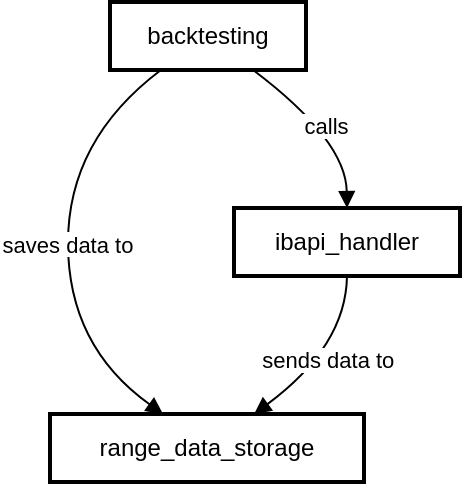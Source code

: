<mxfile version="24.6.4" type="github">
  <diagram name="Page-1" id="eCXJw-1XV3CSuf91wGPj">
    <mxGraphModel>
      <root>
        <mxCell id="0" />
        <mxCell id="1" parent="0" />
        <mxCell id="2" value="backtesting" style="whiteSpace=wrap;strokeWidth=2;" vertex="1" parent="1">
          <mxGeometry x="68" width="98" height="34" as="geometry" />
        </mxCell>
        <mxCell id="3" value="ibapi_handler" style="whiteSpace=wrap;strokeWidth=2;" vertex="1" parent="1">
          <mxGeometry x="130" y="103" width="113" height="34" as="geometry" />
        </mxCell>
        <mxCell id="4" value="range_data_storage" style="whiteSpace=wrap;strokeWidth=2;" vertex="1" parent="1">
          <mxGeometry x="38" y="206" width="157" height="34" as="geometry" />
        </mxCell>
        <mxCell id="5" value="calls" style="curved=1;startArrow=none;endArrow=block;exitX=0.73;exitY=1;entryX=0.5;entryY=0;" edge="1" parent="1" source="2" target="3">
          <mxGeometry relative="1" as="geometry">
            <Array as="points">
              <mxPoint x="186" y="69" />
            </Array>
          </mxGeometry>
        </mxCell>
        <mxCell id="6" value="saves data to" style="curved=1;startArrow=none;endArrow=block;exitX=0.26;exitY=1;entryX=0.36;entryY=0;" edge="1" parent="1" source="2" target="4">
          <mxGeometry relative="1" as="geometry">
            <Array as="points">
              <mxPoint x="47" y="69" />
              <mxPoint x="47" y="172" />
            </Array>
          </mxGeometry>
        </mxCell>
        <mxCell id="7" value="sends data to" style="curved=1;startArrow=none;endArrow=block;exitX=0.5;exitY=1;entryX=0.65;entryY=0;" edge="1" parent="1" source="3" target="4">
          <mxGeometry relative="1" as="geometry">
            <Array as="points">
              <mxPoint x="186" y="172" />
            </Array>
          </mxGeometry>
        </mxCell>
      </root>
    </mxGraphModel>
  </diagram>
</mxfile>
